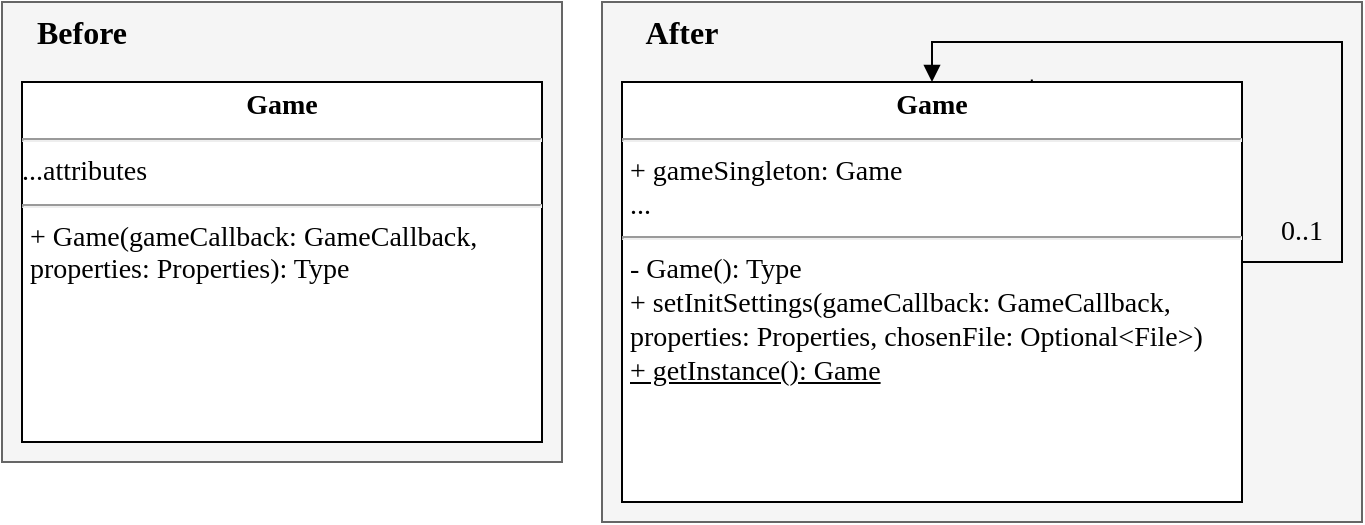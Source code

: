 <mxfile version="21.3.4" type="device">
  <diagram name="Page-1" id="3EWHXm--91mZoINVdt7k">
    <mxGraphModel dx="728" dy="720" grid="1" gridSize="10" guides="1" tooltips="1" connect="1" arrows="1" fold="1" page="1" pageScale="1" pageWidth="850" pageHeight="1100" math="0" shadow="0">
      <root>
        <mxCell id="0" />
        <mxCell id="1" parent="0" />
        <mxCell id="4dwq4YejsQgadZ0Mm-On-6" value="" style="rounded=0;whiteSpace=wrap;html=1;strokeColor=#666666;fillColor=#f5f5f5;fontColor=#333333;" vertex="1" parent="1">
          <mxGeometry x="510" y="70" width="380" height="260" as="geometry" />
        </mxCell>
        <mxCell id="4dwq4YejsQgadZ0Mm-On-5" value="" style="rounded=0;whiteSpace=wrap;html=1;strokeColor=#666666;fillColor=#f5f5f5;fontColor=#333333;" vertex="1" parent="1">
          <mxGeometry x="210" y="70" width="280" height="230" as="geometry" />
        </mxCell>
        <mxCell id="UMF83Tj327hu3HLDuz1h-2" value="&lt;p style=&quot;margin: 4px 0px 0px; text-align: center; font-size: 14px;&quot;&gt;&lt;font style=&quot;font-size: 14px;&quot;&gt;&lt;b style=&quot;font-size: 14px;&quot;&gt;Game&lt;/b&gt;&lt;/font&gt;&lt;/p&gt;&lt;hr style=&quot;font-size: 14px;&quot;&gt;&lt;font style=&quot;font-size: 14px;&quot;&gt;...attributes&lt;/font&gt;&lt;hr style=&quot;font-size: 14px;&quot;&gt;&lt;p style=&quot;margin: 0px 0px 0px 4px; font-size: 14px;&quot;&gt;&lt;font style=&quot;font-size: 14px;&quot;&gt;+ Game(gameCallback: GameCallback, properties: Properties): Type&lt;/font&gt;&lt;/p&gt;" style="verticalAlign=top;align=left;overflow=fill;fontSize=14;fontFamily=Roboto Mono;html=1;whiteSpace=wrap;fontSource=https%3A%2F%2Ffonts.googleapis.com%2Fcss%3Ffamily%3DRoboto%2BMono;" parent="1" vertex="1">
          <mxGeometry x="220" y="110" width="260" height="180" as="geometry" />
        </mxCell>
        <mxCell id="4dwq4YejsQgadZ0Mm-On-1" style="edgeStyle=orthogonalEdgeStyle;rounded=0;orthogonalLoop=1;jettySize=auto;html=1;entryX=0.661;entryY=-0.006;entryDx=0;entryDy=0;entryPerimeter=0;startArrow=block;startFill=1;endArrow=none;endFill=0;fontSize=14;fontFamily=Roboto Mono;fontSource=https%3A%2F%2Ffonts.googleapis.com%2Fcss%3Ffamily%3DRoboto%2BMono;" edge="1" parent="1" source="UMF83Tj327hu3HLDuz1h-4" target="UMF83Tj327hu3HLDuz1h-4">
          <mxGeometry relative="1" as="geometry">
            <mxPoint x="900" y="200" as="targetPoint" />
            <Array as="points">
              <mxPoint x="675" y="90" />
              <mxPoint x="880" y="90" />
              <mxPoint x="880" y="200" />
              <mxPoint x="725" y="200" />
            </Array>
          </mxGeometry>
        </mxCell>
        <mxCell id="UMF83Tj327hu3HLDuz1h-4" value="&lt;p style=&quot;margin: 4px 0px 0px; text-align: center; font-size: 14px;&quot;&gt;&lt;font style=&quot;font-size: 14px;&quot;&gt;&lt;b style=&quot;font-size: 14px;&quot;&gt;Game&lt;/b&gt;&lt;/font&gt;&lt;/p&gt;&lt;hr style=&quot;font-size: 14px;&quot;&gt;&lt;p style=&quot;margin: 0px 0px 0px 4px; font-size: 14px;&quot;&gt;&lt;font style=&quot;font-size: 14px;&quot;&gt;+ gameSingleton: Game&lt;/font&gt;&lt;/p&gt;&lt;p style=&quot;margin: 0px 0px 0px 4px; font-size: 14px;&quot;&gt;&lt;font style=&quot;font-size: 14px;&quot;&gt;...&lt;/font&gt;&lt;/p&gt;&lt;hr style=&quot;font-size: 14px;&quot;&gt;&lt;p style=&quot;margin: 0px 0px 0px 4px; font-size: 14px;&quot;&gt;&lt;font style=&quot;font-size: 14px;&quot;&gt;- Game(): Type&lt;/font&gt;&lt;/p&gt;&lt;p style=&quot;margin: 0px 0px 0px 4px; font-size: 14px;&quot;&gt;&lt;font style=&quot;font-size: 14px;&quot;&gt;+ setInitSettings(&lt;/font&gt;&lt;font style=&quot;font-size: 14px;&quot;&gt;gameCallback: GameCallback, properties: Properties, chosenFile: Optional&amp;lt;File&amp;gt;)&lt;/font&gt;&lt;/p&gt;&lt;p style=&quot;margin: 0px 0px 0px 4px; font-size: 14px;&quot;&gt;&lt;font style=&quot;font-size: 14px;&quot;&gt;&lt;u style=&quot;font-size: 14px;&quot;&gt;+ getInstance()&lt;/u&gt;&lt;u style=&quot;font-size: 14px;&quot;&gt;: Game&lt;br style=&quot;font-size: 14px;&quot;&gt;&lt;/u&gt;&lt;/font&gt;&lt;/p&gt;&lt;p style=&quot;margin: 0px 0px 0px 4px; font-size: 14px;&quot;&gt;&lt;font style=&quot;font-size: 14px;&quot;&gt;&lt;u style=&quot;font-size: 14px;&quot;&gt;&lt;br style=&quot;font-size: 14px;&quot;&gt;&lt;/u&gt;&lt;/font&gt;&lt;/p&gt;" style="verticalAlign=top;align=left;overflow=fill;fontSize=14;fontFamily=Roboto Mono;html=1;whiteSpace=wrap;fontSource=https%3A%2F%2Ffonts.googleapis.com%2Fcss%3Ffamily%3DRoboto%2BMono;" parent="1" vertex="1">
          <mxGeometry x="520" y="110" width="310" height="210" as="geometry" />
        </mxCell>
        <mxCell id="4dwq4YejsQgadZ0Mm-On-2" value="0..1" style="text;html=1;strokeColor=none;fillColor=none;align=center;verticalAlign=middle;whiteSpace=wrap;rounded=0;fontSize=14;fontFamily=Roboto Mono;fontSource=https%3A%2F%2Ffonts.googleapis.com%2Fcss%3Ffamily%3DRoboto%2BMono;" vertex="1" parent="1">
          <mxGeometry x="830" y="170" width="60" height="30" as="geometry" />
        </mxCell>
        <mxCell id="4dwq4YejsQgadZ0Mm-On-3" value="Before" style="text;html=1;strokeColor=none;fillColor=none;align=center;verticalAlign=middle;whiteSpace=wrap;rounded=0;fontFamily=Roboto Mono;fontSource=https%3A%2F%2Ffonts.googleapis.com%2Fcss%3Ffamily%3DRoboto%2BMono;fontStyle=1;fontSize=16;" vertex="1" parent="1">
          <mxGeometry x="220" y="70" width="60" height="30" as="geometry" />
        </mxCell>
        <mxCell id="4dwq4YejsQgadZ0Mm-On-4" value="After" style="text;html=1;strokeColor=none;fillColor=none;align=center;verticalAlign=middle;whiteSpace=wrap;rounded=0;fontFamily=Roboto Mono;fontSource=https%3A%2F%2Ffonts.googleapis.com%2Fcss%3Ffamily%3DRoboto%2BMono;fontStyle=1;fontSize=16;" vertex="1" parent="1">
          <mxGeometry x="520" y="70" width="60" height="30" as="geometry" />
        </mxCell>
      </root>
    </mxGraphModel>
  </diagram>
</mxfile>
